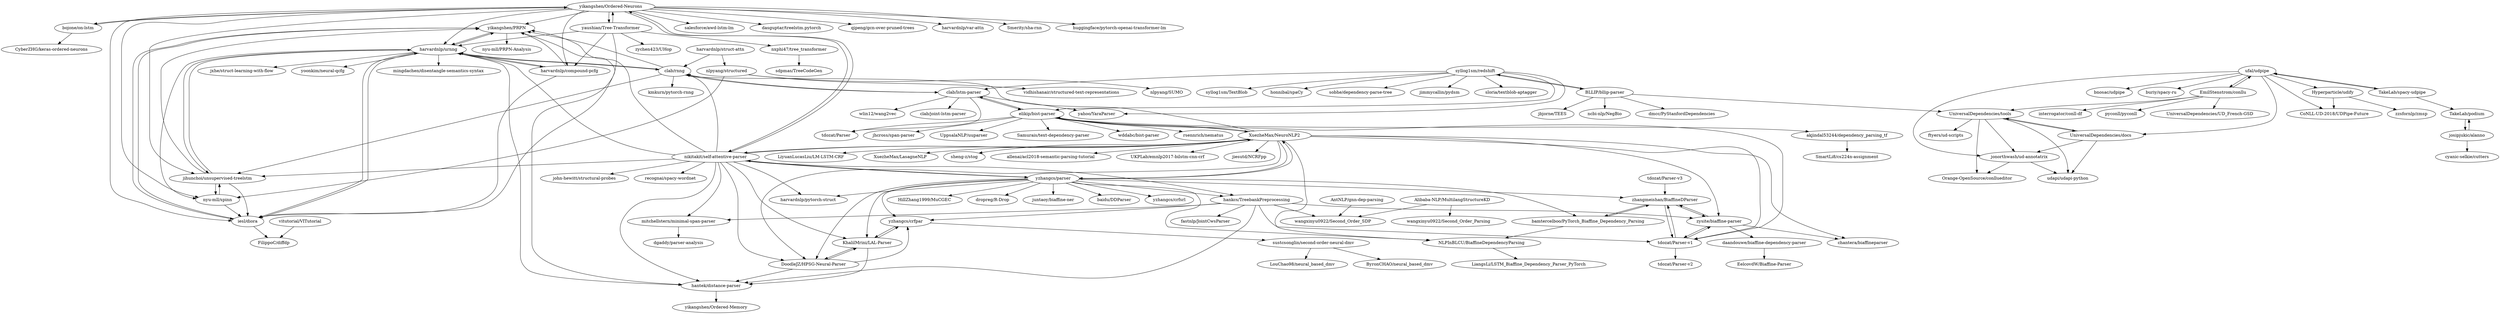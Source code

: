 digraph G {
"yikangshen/Ordered-Neurons" -> "bojone/on-lstm"
"yikangshen/Ordered-Neurons" -> "yikangshen/PRPN"
"yikangshen/Ordered-Neurons" -> "harvardnlp/urnng"
"yikangshen/Ordered-Neurons" -> "iesl/diora"
"yikangshen/Ordered-Neurons" -> "yaushian/Tree-Transformer"
"yikangshen/Ordered-Neurons" -> "salesforce/awd-lstm-lm" ["e"=1]
"yikangshen/Ordered-Neurons" -> "dasguptar/treelstm.pytorch" ["e"=1]
"yikangshen/Ordered-Neurons" -> "qipeng/gcn-over-pruned-trees" ["e"=1]
"yikangshen/Ordered-Neurons" -> "jihunchoi/unsupervised-treelstm"
"yikangshen/Ordered-Neurons" -> "nikitakit/self-attentive-parser"
"yikangshen/Ordered-Neurons" -> "harvardnlp/compound-pcfg"
"yikangshen/Ordered-Neurons" -> "harvardnlp/var-attn" ["e"=1]
"yikangshen/Ordered-Neurons" -> "Smerity/sha-rnn" ["e"=1]
"yikangshen/Ordered-Neurons" -> "nyu-mll/spinn"
"yikangshen/Ordered-Neurons" -> "huggingface/pytorch-openai-transformer-lm" ["e"=1]
"clab/rnng" -> "harvardnlp/urnng"
"clab/rnng" -> "clab/lstm-parser"
"clab/rnng" -> "jihunchoi/unsupervised-treelstm"
"clab/rnng" -> "kmkurn/pytorch-rnng"
"clab/rnng" -> "yikangshen/PRPN"
"yzhangcs/parser" -> "nikitakit/self-attentive-parser"
"yzhangcs/parser" -> "yzhangcs/crfpar"
"yzhangcs/parser" -> "zhangmeishan/BiaffineDParser"
"yzhangcs/parser" -> "KhalilMrini/LAL-Parser"
"yzhangcs/parser" -> "juntaoy/biaffine-ner" ["e"=1]
"yzhangcs/parser" -> "hankcs/TreebankPreprocessing"
"yzhangcs/parser" -> "baidu/DDParser" ["e"=1]
"yzhangcs/parser" -> "bamtercelboo/PyTorch_Biaffine_Dependency_Parsing"
"yzhangcs/parser" -> "yzhangcs/crfsrl"
"yzhangcs/parser" -> "NLPInBLCU/BiaffineDependencyParsing"
"yzhangcs/parser" -> "XuezheMax/NeuroNLP2"
"yzhangcs/parser" -> "DoodleJZ/HPSG-Neural-Parser"
"yzhangcs/parser" -> "harvardnlp/pytorch-struct" ["e"=1]
"yzhangcs/parser" -> "HillZhang1999/MuCGEC" ["e"=1]
"yzhangcs/parser" -> "dropreg/R-Drop" ["e"=1]
"harvardnlp/urnng" -> "iesl/diora"
"harvardnlp/urnng" -> "yikangshen/PRPN"
"harvardnlp/urnng" -> "harvardnlp/compound-pcfg"
"harvardnlp/urnng" -> "jihunchoi/unsupervised-treelstm"
"harvardnlp/urnng" -> "mingdachen/disentangle-semantics-syntax"
"harvardnlp/urnng" -> "clab/rnng"
"harvardnlp/urnng" -> "jxhe/struct-learning-with-flow" ["e"=1]
"harvardnlp/urnng" -> "nyu-mll/spinn"
"harvardnlp/urnng" -> "yoonkim/neural-qcfg"
"harvardnlp/urnng" -> "hantek/distance-parser"
"Alibaba-NLP/MultilangStructureKD" -> "wangxinyu0922/Second_Order_SDP"
"Alibaba-NLP/MultilangStructureKD" -> "wangxinyu0922/Second_Order_Parsing"
"akjindal53244/dependency_parsing_tf" -> "SmartLi8/cs224n-assignment"
"zysite/biaffine-parser" -> "tdozat/Parser-v1"
"zysite/biaffine-parser" -> "daandouwe/biaffine-dependency-parser"
"zysite/biaffine-parser" -> "zhangmeishan/BiaffineDParser"
"zysite/biaffine-parser" -> "chantera/biaffineparser"
"bamtercelboo/PyTorch_Biaffine_Dependency_Parsing" -> "zhangmeishan/BiaffineDParser"
"bamtercelboo/PyTorch_Biaffine_Dependency_Parsing" -> "NLPInBLCU/BiaffineDependencyParsing"
"ufal/udpipe" -> "TakeLab/spacy-udpipe"
"ufal/udpipe" -> "CoNLL-UD-2018/UDPipe-Future"
"ufal/udpipe" -> "bnosac/udpipe" ["e"=1]
"ufal/udpipe" -> "buriy/spacy-ru" ["e"=1]
"ufal/udpipe" -> "jonorthwash/ud-annotatrix"
"ufal/udpipe" -> "UniversalDependencies/docs"
"ufal/udpipe" -> "Hyperparticle/udify"
"ufal/udpipe" -> "EmilStenstrom/conllu"
"hantek/distance-parser" -> "yikangshen/Ordered-Memory"
"XuezheMax/NeuroNLP2" -> "zysite/biaffine-parser"
"XuezheMax/NeuroNLP2" -> "LiyuanLucasLiu/LM-LSTM-CRF" ["e"=1]
"XuezheMax/NeuroNLP2" -> "elikip/bist-parser"
"XuezheMax/NeuroNLP2" -> "XuezheMax/LasagneNLP"
"XuezheMax/NeuroNLP2" -> "nikitakit/self-attentive-parser"
"XuezheMax/NeuroNLP2" -> "sheng-z/stog" ["e"=1]
"XuezheMax/NeuroNLP2" -> "chantera/biaffineparser"
"XuezheMax/NeuroNLP2" -> "DoodleJZ/HPSG-Neural-Parser"
"XuezheMax/NeuroNLP2" -> "clab/rnng"
"XuezheMax/NeuroNLP2" -> "tdozat/Parser-v1"
"XuezheMax/NeuroNLP2" -> "allenai/acl2018-semantic-parsing-tutorial" ["e"=1]
"XuezheMax/NeuroNLP2" -> "NLPInBLCU/BiaffineDependencyParsing"
"XuezheMax/NeuroNLP2" -> "UKPLab/emnlp2017-bilstm-cnn-crf" ["e"=1]
"XuezheMax/NeuroNLP2" -> "jiesutd/NCRFpp" ["e"=1]
"XuezheMax/NeuroNLP2" -> "yzhangcs/parser"
"daandouwe/biaffine-dependency-parser" -> "EelcovdW/Biaffine-Parser"
"tdozat/Parser-v1" -> "zysite/biaffine-parser"
"tdozat/Parser-v1" -> "zhangmeishan/BiaffineDParser"
"tdozat/Parser-v1" -> "tdozat/Parser-v2"
"zhangmeishan/BiaffineDParser" -> "bamtercelboo/PyTorch_Biaffine_Dependency_Parsing"
"zhangmeishan/BiaffineDParser" -> "tdozat/Parser-v1"
"zhangmeishan/BiaffineDParser" -> "zysite/biaffine-parser"
"hankcs/TreebankPreprocessing" -> "yzhangcs/crfpar"
"hankcs/TreebankPreprocessing" -> "tdozat/Parser-v1"
"hankcs/TreebankPreprocessing" -> "mitchellstern/minimal-span-parser"
"hankcs/TreebankPreprocessing" -> "hantek/distance-parser"
"hankcs/TreebankPreprocessing" -> "zysite/biaffine-parser"
"hankcs/TreebankPreprocessing" -> "fastnlp/JointCwsParser"
"hankcs/TreebankPreprocessing" -> "wangxinyu0922/Second_Order_SDP"
"nikitakit/self-attentive-parser" -> "mitchellstern/minimal-span-parser"
"nikitakit/self-attentive-parser" -> "yzhangcs/parser"
"nikitakit/self-attentive-parser" -> "KhalilMrini/LAL-Parser"
"nikitakit/self-attentive-parser" -> "harvardnlp/pytorch-struct" ["e"=1]
"nikitakit/self-attentive-parser" -> "hantek/distance-parser"
"nikitakit/self-attentive-parser" -> "DoodleJZ/HPSG-Neural-Parser"
"nikitakit/self-attentive-parser" -> "XuezheMax/NeuroNLP2"
"nikitakit/self-attentive-parser" -> "hankcs/TreebankPreprocessing"
"nikitakit/self-attentive-parser" -> "john-hewitt/structural-probes" ["e"=1]
"nikitakit/self-attentive-parser" -> "harvardnlp/urnng"
"nikitakit/self-attentive-parser" -> "jihunchoi/unsupervised-treelstm"
"nikitakit/self-attentive-parser" -> "clab/rnng"
"nikitakit/self-attentive-parser" -> "yikangshen/Ordered-Neurons"
"nikitakit/self-attentive-parser" -> "yikangshen/PRPN"
"nikitakit/self-attentive-parser" -> "recognai/spacy-wordnet" ["e"=1]
"yzhangcs/crfpar" -> "sustcsonglin/second-order-neural-dmv"
"yzhangcs/crfpar" -> "KhalilMrini/LAL-Parser"
"nxphi47/tree_transformer" -> "sdpmas/TreeCodeGen"
"KhalilMrini/LAL-Parser" -> "DoodleJZ/HPSG-Neural-Parser"
"KhalilMrini/LAL-Parser" -> "yzhangcs/crfpar"
"KhalilMrini/LAL-Parser" -> "hantek/distance-parser"
"Hyperparticle/udify" -> "zzsfornlp/zmsp"
"Hyperparticle/udify" -> "CoNLL-UD-2018/UDPipe-Future"
"bojone/on-lstm" -> "yikangshen/Ordered-Neurons"
"bojone/on-lstm" -> "CyberZHG/keras-ordered-neurons"
"harvardnlp/struct-attn" -> "nlpyang/structured"
"harvardnlp/struct-attn" -> "clab/rnng"
"jihunchoi/unsupervised-treelstm" -> "nyu-mll/spinn"
"jihunchoi/unsupervised-treelstm" -> "harvardnlp/urnng"
"jihunchoi/unsupervised-treelstm" -> "yikangshen/PRPN"
"jihunchoi/unsupervised-treelstm" -> "iesl/diora"
"nlpyang/structured" -> "vidhishanair/structured-text-representations"
"nlpyang/structured" -> "nyu-mll/spinn"
"nlpyang/structured" -> "nlpyang/SUMO" ["e"=1]
"yikangshen/PRPN" -> "harvardnlp/urnng"
"yikangshen/PRPN" -> "iesl/diora"
"yikangshen/PRPN" -> "hantek/distance-parser"
"yikangshen/PRPN" -> "nyu-mll/PRPN-Analysis"
"tdozat/Parser-v3" -> "zhangmeishan/BiaffineDParser"
"yaushian/Tree-Transformer" -> "zychen423/UHop"
"yaushian/Tree-Transformer" -> "iesl/diora"
"yaushian/Tree-Transformer" -> "nxphi47/tree_transformer"
"yaushian/Tree-Transformer" -> "harvardnlp/compound-pcfg"
"yaushian/Tree-Transformer" -> "harvardnlp/urnng"
"yaushian/Tree-Transformer" -> "yikangshen/Ordered-Neurons"
"BLLIP/bllip-parser" -> "dmcc/PyStanfordDependencies"
"BLLIP/bllip-parser" -> "UniversalDependencies/tools"
"BLLIP/bllip-parser" -> "jbjorne/TEES" ["e"=1]
"BLLIP/bllip-parser" -> "ncbi-nlp/NegBio" ["e"=1]
"BLLIP/bllip-parser" -> "syllog1sm/redshift"
"vitutorial/VITutorial" -> "FilippoC/diffdp"
"NLPInBLCU/BiaffineDependencyParsing" -> "LiangsLi/LSTM_Biaffine_Dependency_Parser_PyTorch"
"UniversalDependencies/docs" -> "UniversalDependencies/tools"
"UniversalDependencies/docs" -> "jonorthwash/ud-annotatrix"
"UniversalDependencies/docs" -> "udapi/udapi-python"
"nyu-mll/spinn" -> "jihunchoi/unsupervised-treelstm"
"nyu-mll/spinn" -> "iesl/diora"
"TakeLab/spacy-udpipe" -> "ufal/udpipe"
"TakeLab/spacy-udpipe" -> "TakeLab/podium"
"syllog1sm/redshift" -> "syllog1sm/TextBlob"
"syllog1sm/redshift" -> "honnibal/spaCy" ["e"=1]
"syllog1sm/redshift" -> "BLLIP/bllip-parser"
"syllog1sm/redshift" -> "sobhe/dependency-parse-tree"
"syllog1sm/redshift" -> "yahoo/YaraParser"
"syllog1sm/redshift" -> "clab/lstm-parser"
"syllog1sm/redshift" -> "elikip/bist-parser"
"syllog1sm/redshift" -> "jimmycallin/pydsm" ["e"=1]
"syllog1sm/redshift" -> "sloria/textblob-aptagger"
"EmilStenstrom/conllu" -> "pyconll/pyconll"
"EmilStenstrom/conllu" -> "UniversalDependencies/tools"
"EmilStenstrom/conllu" -> "UniversalDependencies/UD_French-GSD"
"EmilStenstrom/conllu" -> "interrogator/conll-df"
"EmilStenstrom/conllu" -> "ufal/udpipe"
"elikip/bist-parser" -> "clab/lstm-parser"
"elikip/bist-parser" -> "akjindal53244/dependency_parsing_tf"
"elikip/bist-parser" -> "tdozat/Parser-v1"
"elikip/bist-parser" -> "jhcross/span-parser"
"elikip/bist-parser" -> "tdozat/Parser"
"elikip/bist-parser" -> "UppsalaNLP/uuparser"
"elikip/bist-parser" -> "XuezheMax/NeuroNLP2"
"elikip/bist-parser" -> "Samurais/text-dependency-parser"
"elikip/bist-parser" -> "wddabc/bist-parser"
"elikip/bist-parser" -> "rsennrich/nematus" ["e"=1]
"jonorthwash/ud-annotatrix" -> "udapi/udapi-python"
"jonorthwash/ud-annotatrix" -> "Orange-OpenSource/conllueditor"
"mitchellstern/minimal-span-parser" -> "dgaddy/parser-analysis"
"clab/lstm-parser" -> "elikip/bist-parser"
"clab/lstm-parser" -> "clab/rnng"
"clab/lstm-parser" -> "yahoo/YaraParser"
"clab/lstm-parser" -> "clab/joint-lstm-parser"
"clab/lstm-parser" -> "tdozat/Parser"
"clab/lstm-parser" -> "wlin12/wang2vec" ["e"=1]
"DoodleJZ/HPSG-Neural-Parser" -> "KhalilMrini/LAL-Parser"
"DoodleJZ/HPSG-Neural-Parser" -> "hantek/distance-parser"
"DoodleJZ/HPSG-Neural-Parser" -> "yzhangcs/crfpar"
"UniversalDependencies/tools" -> "jonorthwash/ud-annotatrix"
"UniversalDependencies/tools" -> "UniversalDependencies/docs"
"UniversalDependencies/tools" -> "udapi/udapi-python"
"UniversalDependencies/tools" -> "Orange-OpenSource/conllueditor"
"UniversalDependencies/tools" -> "ftyers/ud-scripts"
"TakeLab/podium" -> "josipjukic/alanno"
"harvardnlp/compound-pcfg" -> "harvardnlp/urnng"
"harvardnlp/compound-pcfg" -> "iesl/diora"
"harvardnlp/compound-pcfg" -> "yikangshen/PRPN"
"sustcsonglin/second-order-neural-dmv" -> "LouChao98/neural_based_dmv"
"sustcsonglin/second-order-neural-dmv" -> "ByronCHAO/neural_based_dmv"
"iesl/diora" -> "harvardnlp/urnng"
"iesl/diora" -> "yikangshen/PRPN"
"iesl/diora" -> "FilippoC/diffdp"
"AntNLP/gnn-dep-parsing" -> "wangxinyu0922/Second_Order_SDP"
"josipjukic/alanno" -> "TakeLab/podium"
"josipjukic/alanno" -> "cyanic-selkie/cutters"
"yikangshen/Ordered-Neurons" ["l"="27.613,32.842"]
"bojone/on-lstm" ["l"="27.653,32.856"]
"yikangshen/PRPN" ["l"="27.588,32.842"]
"harvardnlp/urnng" ["l"="27.588,32.827"]
"iesl/diora" ["l"="27.605,32.827"]
"yaushian/Tree-Transformer" ["l"="27.632,32.818"]
"salesforce/awd-lstm-lm" ["l"="30.028,32.509"]
"dasguptar/treelstm.pytorch" ["l"="27.054,34.49"]
"qipeng/gcn-over-pruned-trees" ["l"="30.681,30.944"]
"jihunchoi/unsupervised-treelstm" ["l"="27.576,32.838"]
"nikitakit/self-attentive-parser" ["l"="27.545,32.848"]
"harvardnlp/compound-pcfg" ["l"="27.606,32.814"]
"harvardnlp/var-attn" ["l"="28.121,33.81"]
"Smerity/sha-rnn" ["l"="29.836,32.436"]
"nyu-mll/spinn" ["l"="27.597,32.857"]
"huggingface/pytorch-openai-transformer-lm" ["l"="29.96,32.482"]
"clab/rnng" ["l"="27.552,32.819"]
"clab/lstm-parser" ["l"="27.507,32.773"]
"kmkurn/pytorch-rnng" ["l"="27.556,32.794"]
"yzhangcs/parser" ["l"="27.497,32.864"]
"yzhangcs/crfpar" ["l"="27.521,32.894"]
"zhangmeishan/BiaffineDParser" ["l"="27.447,32.857"]
"KhalilMrini/LAL-Parser" ["l"="27.534,32.881"]
"juntaoy/biaffine-ner" ["l"="32.458,30.155"]
"hankcs/TreebankPreprocessing" ["l"="27.503,32.88"]
"baidu/DDParser" ["l"="32.24,30.273"]
"bamtercelboo/PyTorch_Biaffine_Dependency_Parsing" ["l"="27.455,32.874"]
"yzhangcs/crfsrl" ["l"="27.479,32.893"]
"NLPInBLCU/BiaffineDependencyParsing" ["l"="27.473,32.871"]
"XuezheMax/NeuroNLP2" ["l"="27.495,32.833"]
"DoodleJZ/HPSG-Neural-Parser" ["l"="27.525,32.866"]
"harvardnlp/pytorch-struct" ["l"="29.82,32.33"]
"HillZhang1999/MuCGEC" ["l"="31.559,28.706"]
"dropreg/R-Drop" ["l"="32.252,30.327"]
"mingdachen/disentangle-semantics-syntax" ["l"="27.639,32.833"]
"jxhe/struct-learning-with-flow" ["l"="25.203,32.633"]
"yoonkim/neural-qcfg" ["l"="27.59,32.796"]
"hantek/distance-parser" ["l"="27.554,32.866"]
"Alibaba-NLP/MultilangStructureKD" ["l"="27.475,32.958"]
"wangxinyu0922/Second_Order_SDP" ["l"="27.481,32.928"]
"wangxinyu0922/Second_Order_Parsing" ["l"="27.471,32.977"]
"akjindal53244/dependency_parsing_tf" ["l"="27.416,32.784"]
"SmartLi8/cs224n-assignment" ["l"="27.391,32.782"]
"zysite/biaffine-parser" ["l"="27.466,32.854"]
"tdozat/Parser-v1" ["l"="27.461,32.839"]
"daandouwe/biaffine-dependency-parser" ["l"="27.43,32.874"]
"chantera/biaffineparser" ["l"="27.469,32.827"]
"ufal/udpipe" ["l"="27.408,32.55"]
"TakeLab/spacy-udpipe" ["l"="27.379,32.533"]
"CoNLL-UD-2018/UDPipe-Future" ["l"="27.436,32.556"]
"bnosac/udpipe" ["l"="19.705,42.368"]
"buriy/spacy-ru" ["l"="-9.309,20.396"]
"jonorthwash/ud-annotatrix" ["l"="27.415,32.581"]
"UniversalDependencies/docs" ["l"="27.399,32.578"]
"Hyperparticle/udify" ["l"="27.458,32.549"]
"EmilStenstrom/conllu" ["l"="27.428,32.534"]
"yikangshen/Ordered-Memory" ["l"="27.561,32.893"]
"LiyuanLucasLiu/LM-LSTM-CRF" ["l"="32.309,29.985"]
"elikip/bist-parser" ["l"="27.469,32.786"]
"XuezheMax/LasagneNLP" ["l"="27.495,32.808"]
"sheng-z/stog" ["l"="29.804,31.843"]
"allenai/acl2018-semantic-parsing-tutorial" ["l"="-10.894,-4.63"]
"UKPLab/emnlp2017-bilstm-cnn-crf" ["l"="32.265,29.967"]
"jiesutd/NCRFpp" ["l"="32.281,30.019"]
"EelcovdW/Biaffine-Parser" ["l"="27.411,32.886"]
"tdozat/Parser-v2" ["l"="27.43,32.833"]
"mitchellstern/minimal-span-parser" ["l"="27.518,32.848"]
"fastnlp/JointCwsParser" ["l"="27.498,32.909"]
"john-hewitt/structural-probes" ["l"="29.745,32.296"]
"recognai/spacy-wordnet" ["l"="29.1,30.724"]
"sustcsonglin/second-order-neural-dmv" ["l"="27.529,32.926"]
"nxphi47/tree_transformer" ["l"="27.669,32.803"]
"sdpmas/TreeCodeGen" ["l"="27.691,32.797"]
"zzsfornlp/zmsp" ["l"="27.483,32.541"]
"CyberZHG/keras-ordered-neurons" ["l"="27.681,32.865"]
"harvardnlp/struct-attn" ["l"="27.586,32.878"]
"nlpyang/structured" ["l"="27.613,32.894"]
"vidhishanair/structured-text-representations" ["l"="27.628,32.912"]
"nlpyang/SUMO" ["l"="28.362,33.72"]
"nyu-mll/PRPN-Analysis" ["l"="27.618,32.867"]
"tdozat/Parser-v3" ["l"="27.407,32.86"]
"zychen423/UHop" ["l"="27.66,32.818"]
"BLLIP/bllip-parser" ["l"="27.457,32.668"]
"dmcc/PyStanfordDependencies" ["l"="27.47,32.647"]
"UniversalDependencies/tools" ["l"="27.427,32.596"]
"jbjorne/TEES" ["l"="32.851,30.046"]
"ncbi-nlp/NegBio" ["l"="28.962,36.659"]
"syllog1sm/redshift" ["l"="27.475,32.718"]
"vitutorial/VITutorial" ["l"="27.649,32.773"]
"FilippoC/diffdp" ["l"="27.632,32.793"]
"LiangsLi/LSTM_Biaffine_Dependency_Parser_PyTorch" ["l"="27.455,32.891"]
"udapi/udapi-python" ["l"="27.399,32.596"]
"TakeLab/podium" ["l"="27.351,32.514"]
"syllog1sm/TextBlob" ["l"="27.447,32.712"]
"honnibal/spaCy" ["l"="21.733,28.836"]
"sobhe/dependency-parse-tree" ["l"="27.465,32.696"]
"yahoo/YaraParser" ["l"="27.497,32.741"]
"jimmycallin/pydsm" ["l"="25.558,30.811"]
"sloria/textblob-aptagger" ["l"="27.499,32.696"]
"pyconll/pyconll" ["l"="27.423,32.5"]
"UniversalDependencies/UD_French-GSD" ["l"="27.45,32.524"]
"interrogator/conll-df" ["l"="27.442,32.513"]
"jhcross/span-parser" ["l"="27.442,32.782"]
"tdozat/Parser" ["l"="27.485,32.768"]
"UppsalaNLP/uuparser" ["l"="27.458,32.759"]
"Samurais/text-dependency-parser" ["l"="27.435,32.765"]
"wddabc/bist-parser" ["l"="27.445,32.797"]
"rsennrich/nematus" ["l"="30.046,32.322"]
"Orange-OpenSource/conllueditor" ["l"="27.412,32.608"]
"dgaddy/parser-analysis" ["l"="27.522,32.826"]
"clab/joint-lstm-parser" ["l"="27.529,32.754"]
"wlin12/wang2vec" ["l"="30.667,33.738"]
"ftyers/ud-scripts" ["l"="27.449,32.6"]
"josipjukic/alanno" ["l"="27.335,32.502"]
"LouChao98/neural_based_dmv" ["l"="27.542,32.941"]
"ByronCHAO/neural_based_dmv" ["l"="27.526,32.945"]
"AntNLP/gnn-dep-parsing" ["l"="27.459,32.941"]
"cyanic-selkie/cutters" ["l"="27.32,32.491"]
}